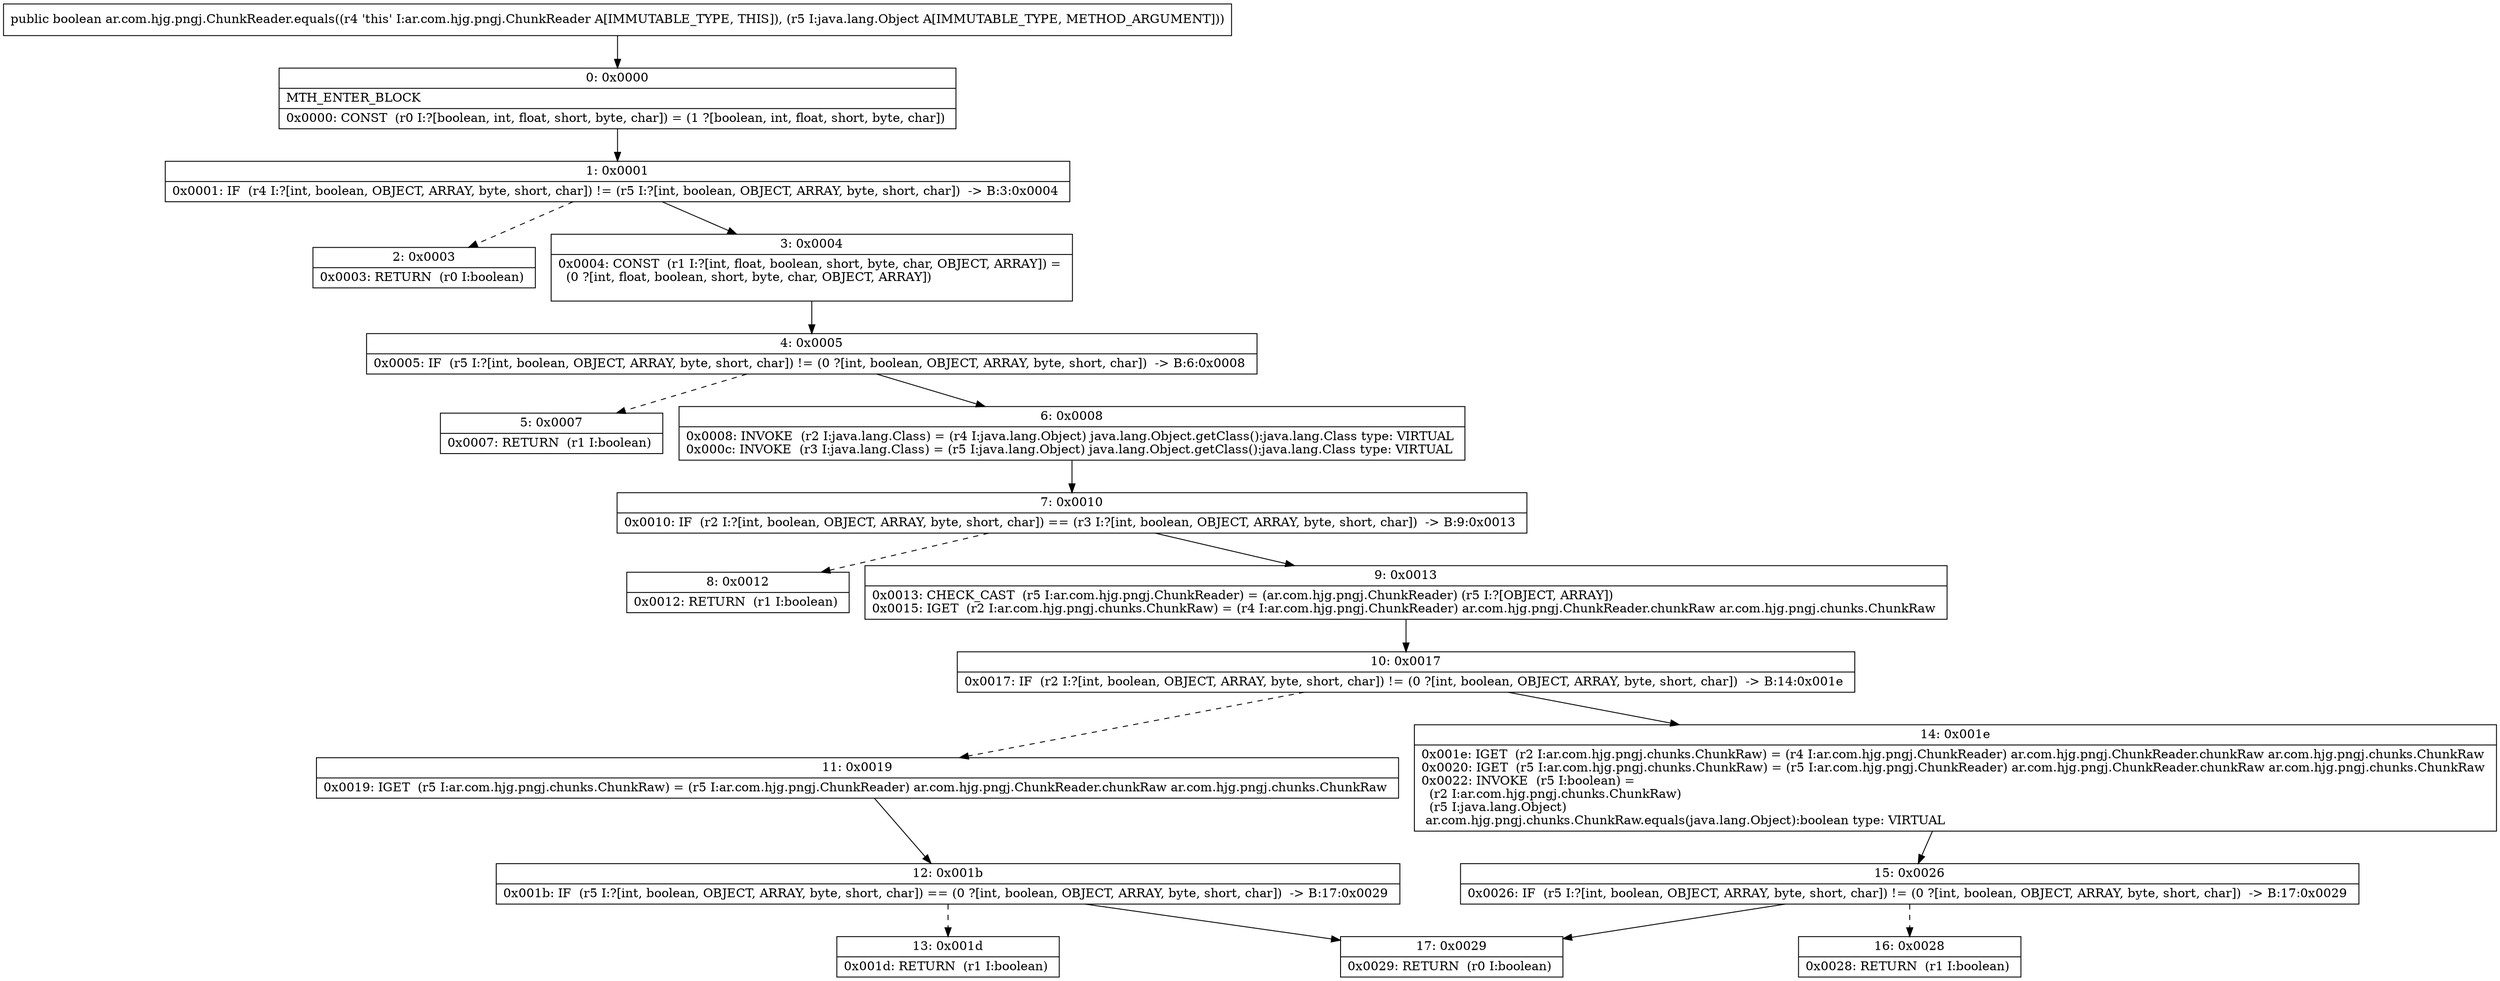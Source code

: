 digraph "CFG forar.com.hjg.pngj.ChunkReader.equals(Ljava\/lang\/Object;)Z" {
Node_0 [shape=record,label="{0\:\ 0x0000|MTH_ENTER_BLOCK\l|0x0000: CONST  (r0 I:?[boolean, int, float, short, byte, char]) = (1 ?[boolean, int, float, short, byte, char]) \l}"];
Node_1 [shape=record,label="{1\:\ 0x0001|0x0001: IF  (r4 I:?[int, boolean, OBJECT, ARRAY, byte, short, char]) != (r5 I:?[int, boolean, OBJECT, ARRAY, byte, short, char])  \-\> B:3:0x0004 \l}"];
Node_2 [shape=record,label="{2\:\ 0x0003|0x0003: RETURN  (r0 I:boolean) \l}"];
Node_3 [shape=record,label="{3\:\ 0x0004|0x0004: CONST  (r1 I:?[int, float, boolean, short, byte, char, OBJECT, ARRAY]) = \l  (0 ?[int, float, boolean, short, byte, char, OBJECT, ARRAY])\l \l}"];
Node_4 [shape=record,label="{4\:\ 0x0005|0x0005: IF  (r5 I:?[int, boolean, OBJECT, ARRAY, byte, short, char]) != (0 ?[int, boolean, OBJECT, ARRAY, byte, short, char])  \-\> B:6:0x0008 \l}"];
Node_5 [shape=record,label="{5\:\ 0x0007|0x0007: RETURN  (r1 I:boolean) \l}"];
Node_6 [shape=record,label="{6\:\ 0x0008|0x0008: INVOKE  (r2 I:java.lang.Class) = (r4 I:java.lang.Object) java.lang.Object.getClass():java.lang.Class type: VIRTUAL \l0x000c: INVOKE  (r3 I:java.lang.Class) = (r5 I:java.lang.Object) java.lang.Object.getClass():java.lang.Class type: VIRTUAL \l}"];
Node_7 [shape=record,label="{7\:\ 0x0010|0x0010: IF  (r2 I:?[int, boolean, OBJECT, ARRAY, byte, short, char]) == (r3 I:?[int, boolean, OBJECT, ARRAY, byte, short, char])  \-\> B:9:0x0013 \l}"];
Node_8 [shape=record,label="{8\:\ 0x0012|0x0012: RETURN  (r1 I:boolean) \l}"];
Node_9 [shape=record,label="{9\:\ 0x0013|0x0013: CHECK_CAST  (r5 I:ar.com.hjg.pngj.ChunkReader) = (ar.com.hjg.pngj.ChunkReader) (r5 I:?[OBJECT, ARRAY]) \l0x0015: IGET  (r2 I:ar.com.hjg.pngj.chunks.ChunkRaw) = (r4 I:ar.com.hjg.pngj.ChunkReader) ar.com.hjg.pngj.ChunkReader.chunkRaw ar.com.hjg.pngj.chunks.ChunkRaw \l}"];
Node_10 [shape=record,label="{10\:\ 0x0017|0x0017: IF  (r2 I:?[int, boolean, OBJECT, ARRAY, byte, short, char]) != (0 ?[int, boolean, OBJECT, ARRAY, byte, short, char])  \-\> B:14:0x001e \l}"];
Node_11 [shape=record,label="{11\:\ 0x0019|0x0019: IGET  (r5 I:ar.com.hjg.pngj.chunks.ChunkRaw) = (r5 I:ar.com.hjg.pngj.ChunkReader) ar.com.hjg.pngj.ChunkReader.chunkRaw ar.com.hjg.pngj.chunks.ChunkRaw \l}"];
Node_12 [shape=record,label="{12\:\ 0x001b|0x001b: IF  (r5 I:?[int, boolean, OBJECT, ARRAY, byte, short, char]) == (0 ?[int, boolean, OBJECT, ARRAY, byte, short, char])  \-\> B:17:0x0029 \l}"];
Node_13 [shape=record,label="{13\:\ 0x001d|0x001d: RETURN  (r1 I:boolean) \l}"];
Node_14 [shape=record,label="{14\:\ 0x001e|0x001e: IGET  (r2 I:ar.com.hjg.pngj.chunks.ChunkRaw) = (r4 I:ar.com.hjg.pngj.ChunkReader) ar.com.hjg.pngj.ChunkReader.chunkRaw ar.com.hjg.pngj.chunks.ChunkRaw \l0x0020: IGET  (r5 I:ar.com.hjg.pngj.chunks.ChunkRaw) = (r5 I:ar.com.hjg.pngj.ChunkReader) ar.com.hjg.pngj.ChunkReader.chunkRaw ar.com.hjg.pngj.chunks.ChunkRaw \l0x0022: INVOKE  (r5 I:boolean) = \l  (r2 I:ar.com.hjg.pngj.chunks.ChunkRaw)\l  (r5 I:java.lang.Object)\l ar.com.hjg.pngj.chunks.ChunkRaw.equals(java.lang.Object):boolean type: VIRTUAL \l}"];
Node_15 [shape=record,label="{15\:\ 0x0026|0x0026: IF  (r5 I:?[int, boolean, OBJECT, ARRAY, byte, short, char]) != (0 ?[int, boolean, OBJECT, ARRAY, byte, short, char])  \-\> B:17:0x0029 \l}"];
Node_16 [shape=record,label="{16\:\ 0x0028|0x0028: RETURN  (r1 I:boolean) \l}"];
Node_17 [shape=record,label="{17\:\ 0x0029|0x0029: RETURN  (r0 I:boolean) \l}"];
MethodNode[shape=record,label="{public boolean ar.com.hjg.pngj.ChunkReader.equals((r4 'this' I:ar.com.hjg.pngj.ChunkReader A[IMMUTABLE_TYPE, THIS]), (r5 I:java.lang.Object A[IMMUTABLE_TYPE, METHOD_ARGUMENT])) }"];
MethodNode -> Node_0;
Node_0 -> Node_1;
Node_1 -> Node_2[style=dashed];
Node_1 -> Node_3;
Node_3 -> Node_4;
Node_4 -> Node_5[style=dashed];
Node_4 -> Node_6;
Node_6 -> Node_7;
Node_7 -> Node_8[style=dashed];
Node_7 -> Node_9;
Node_9 -> Node_10;
Node_10 -> Node_11[style=dashed];
Node_10 -> Node_14;
Node_11 -> Node_12;
Node_12 -> Node_13[style=dashed];
Node_12 -> Node_17;
Node_14 -> Node_15;
Node_15 -> Node_16[style=dashed];
Node_15 -> Node_17;
}

